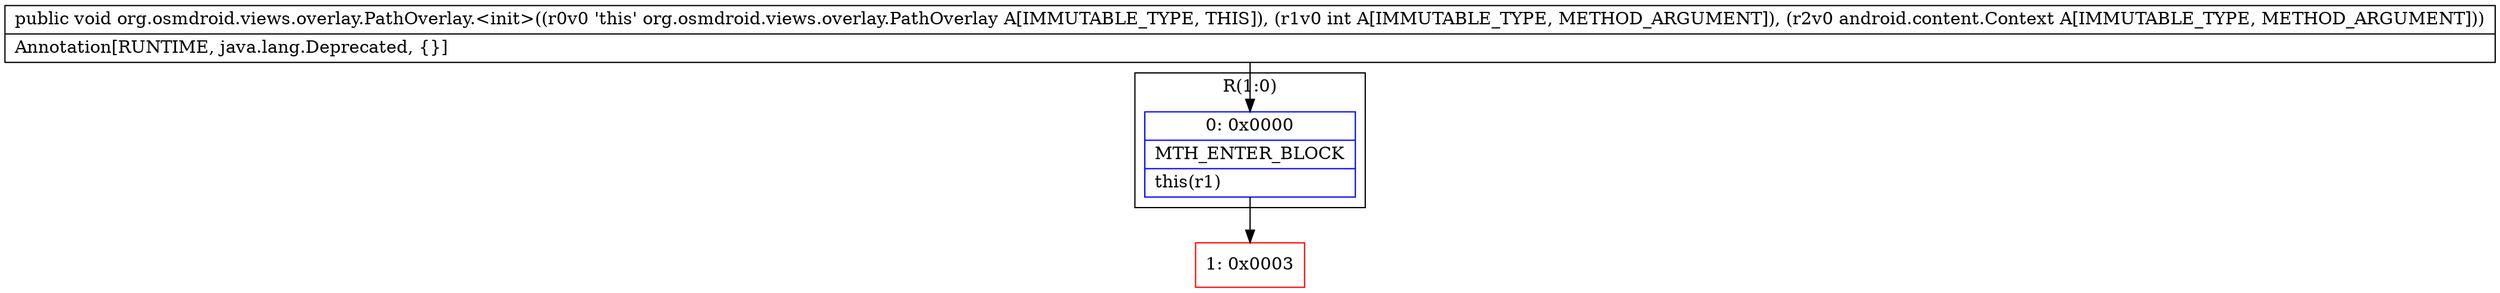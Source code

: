 digraph "CFG fororg.osmdroid.views.overlay.PathOverlay.\<init\>(ILandroid\/content\/Context;)V" {
subgraph cluster_Region_1026310016 {
label = "R(1:0)";
node [shape=record,color=blue];
Node_0 [shape=record,label="{0\:\ 0x0000|MTH_ENTER_BLOCK\l|this(r1)\l}"];
}
Node_1 [shape=record,color=red,label="{1\:\ 0x0003}"];
MethodNode[shape=record,label="{public void org.osmdroid.views.overlay.PathOverlay.\<init\>((r0v0 'this' org.osmdroid.views.overlay.PathOverlay A[IMMUTABLE_TYPE, THIS]), (r1v0 int A[IMMUTABLE_TYPE, METHOD_ARGUMENT]), (r2v0 android.content.Context A[IMMUTABLE_TYPE, METHOD_ARGUMENT]))  | Annotation[RUNTIME, java.lang.Deprecated, \{\}]\l}"];
MethodNode -> Node_0;
Node_0 -> Node_1;
}

